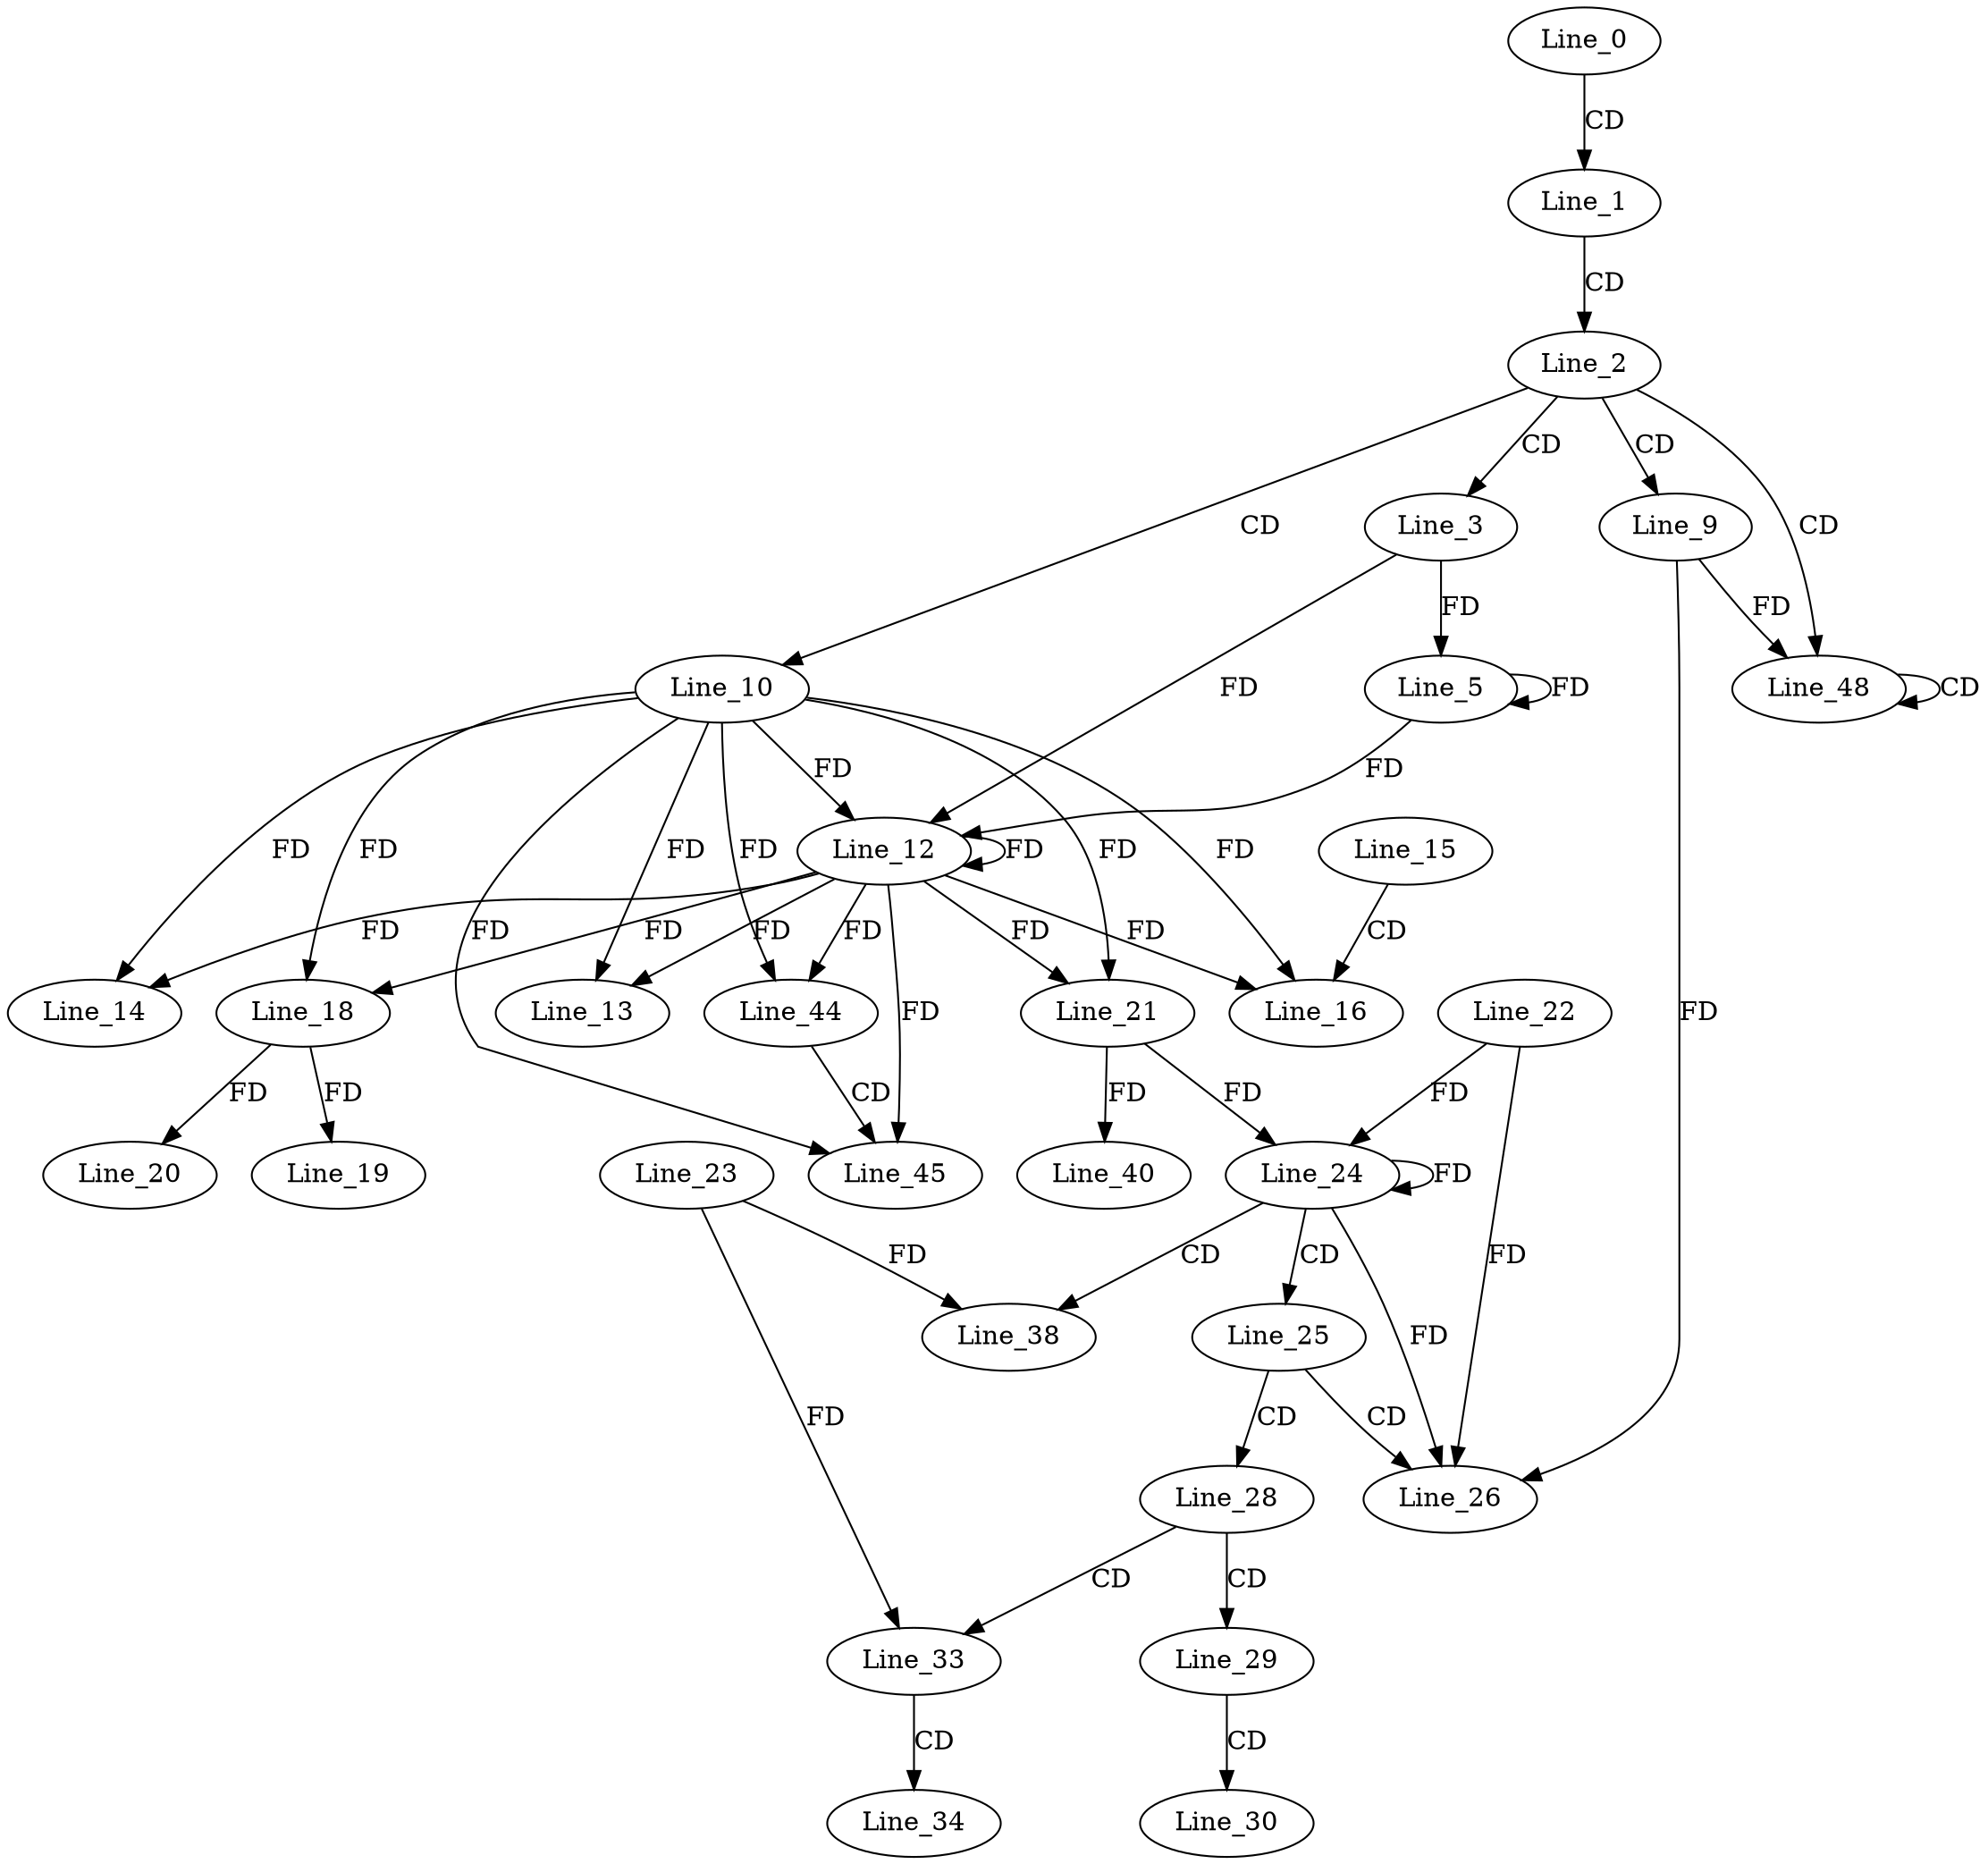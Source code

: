 digraph G {
  Line_0;
  Line_1;
  Line_2;
  Line_3;
  Line_5;
  Line_9;
  Line_10;
  Line_12;
  Line_12;
  Line_13;
  Line_14;
  Line_15;
  Line_16;
  Line_18;
  Line_18;
  Line_19;
  Line_20;
  Line_21;
  Line_24;
  Line_22;
  Line_24;
  Line_21;
  Line_24;
  Line_25;
  Line_26;
  Line_26;
  Line_28;
  Line_29;
  Line_30;
  Line_30;
  Line_33;
  Line_23;
  Line_34;
  Line_34;
  Line_38;
  Line_40;
  Line_44;
  Line_45;
  Line_48;
  Line_48;
  Line_0 -> Line_1 [ label="CD" ];
  Line_1 -> Line_2 [ label="CD" ];
  Line_2 -> Line_3 [ label="CD" ];
  Line_3 -> Line_5 [ label="FD" ];
  Line_5 -> Line_5 [ label="FD" ];
  Line_2 -> Line_9 [ label="CD" ];
  Line_2 -> Line_10 [ label="CD" ];
  Line_10 -> Line_12 [ label="FD" ];
  Line_12 -> Line_12 [ label="FD" ];
  Line_3 -> Line_12 [ label="FD" ];
  Line_5 -> Line_12 [ label="FD" ];
  Line_10 -> Line_13 [ label="FD" ];
  Line_12 -> Line_13 [ label="FD" ];
  Line_10 -> Line_14 [ label="FD" ];
  Line_12 -> Line_14 [ label="FD" ];
  Line_15 -> Line_16 [ label="CD" ];
  Line_10 -> Line_16 [ label="FD" ];
  Line_12 -> Line_16 [ label="FD" ];
  Line_10 -> Line_18 [ label="FD" ];
  Line_12 -> Line_18 [ label="FD" ];
  Line_18 -> Line_19 [ label="FD" ];
  Line_18 -> Line_20 [ label="FD" ];
  Line_10 -> Line_21 [ label="FD" ];
  Line_12 -> Line_21 [ label="FD" ];
  Line_24 -> Line_24 [ label="FD" ];
  Line_22 -> Line_24 [ label="FD" ];
  Line_21 -> Line_24 [ label="FD" ];
  Line_24 -> Line_25 [ label="CD" ];
  Line_25 -> Line_26 [ label="CD" ];
  Line_9 -> Line_26 [ label="FD" ];
  Line_24 -> Line_26 [ label="FD" ];
  Line_22 -> Line_26 [ label="FD" ];
  Line_25 -> Line_28 [ label="CD" ];
  Line_28 -> Line_29 [ label="CD" ];
  Line_29 -> Line_30 [ label="CD" ];
  Line_28 -> Line_33 [ label="CD" ];
  Line_23 -> Line_33 [ label="FD" ];
  Line_33 -> Line_34 [ label="CD" ];
  Line_24 -> Line_38 [ label="CD" ];
  Line_23 -> Line_38 [ label="FD" ];
  Line_21 -> Line_40 [ label="FD" ];
  Line_10 -> Line_44 [ label="FD" ];
  Line_12 -> Line_44 [ label="FD" ];
  Line_44 -> Line_45 [ label="CD" ];
  Line_10 -> Line_45 [ label="FD" ];
  Line_12 -> Line_45 [ label="FD" ];
  Line_2 -> Line_48 [ label="CD" ];
  Line_48 -> Line_48 [ label="CD" ];
  Line_9 -> Line_48 [ label="FD" ];
}
